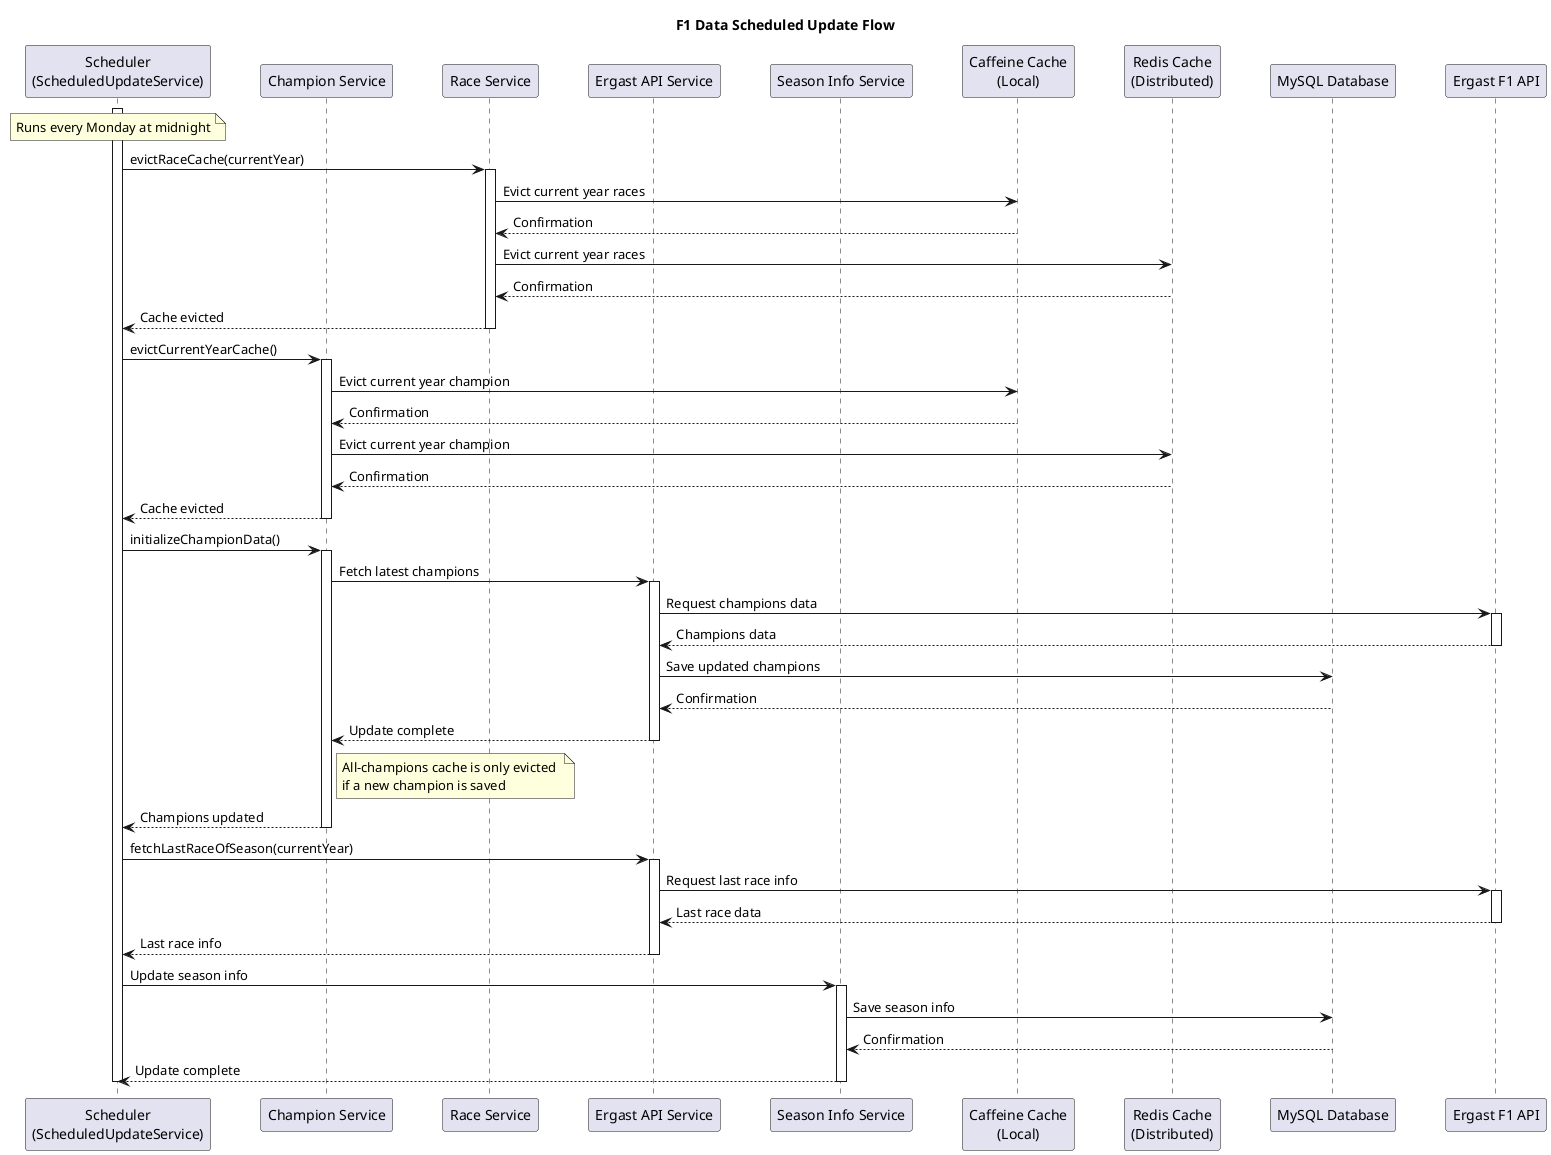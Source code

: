 @startuml Scheduled Data Update Flow

skinparam BoxPadding 10
skinparam ParticipantPadding 20

title F1 Data Scheduled Update Flow

participant "Scheduler\n(ScheduledUpdateService)" as Scheduler
participant "Champion Service" as ChampionService
participant "Race Service" as RaceService
participant "Ergast API Service" as ErgastService
participant "Season Info Service" as SeasonService
participant "Caffeine Cache\n(Local)" as LocalCache
participant "Redis Cache\n(Distributed)" as Redis
participant "MySQL Database" as DB
participant "Ergast F1 API" as ExternalAPI

note over Scheduler: Runs every Monday at midnight

activate Scheduler

Scheduler -> RaceService: evictRaceCache(currentYear)
activate RaceService

RaceService -> LocalCache: Evict current year races
LocalCache --> RaceService: Confirmation

RaceService -> Redis: Evict current year races
Redis --> RaceService: Confirmation

RaceService --> Scheduler: Cache evicted
deactivate RaceService

Scheduler -> ChampionService: evictCurrentYearCache()
activate ChampionService

ChampionService -> LocalCache: Evict current year champion
LocalCache --> ChampionService: Confirmation

ChampionService -> Redis: Evict current year champion
Redis --> ChampionService: Confirmation

ChampionService --> Scheduler: Cache evicted
deactivate ChampionService

Scheduler -> ChampionService: initializeChampionData()
activate ChampionService

ChampionService -> ErgastService: Fetch latest champions
activate ErgastService

ErgastService -> ExternalAPI: Request champions data
activate ExternalAPI
ExternalAPI --> ErgastService: Champions data
deactivate ExternalAPI

ErgastService -> DB: Save updated champions
DB --> ErgastService: Confirmation

ErgastService --> ChampionService: Update complete
deactivate ErgastService

note right of ChampionService
  All-champions cache is only evicted 
  if a new champion is saved
end note

ChampionService --> Scheduler: Champions updated
deactivate ChampionService

Scheduler -> ErgastService: fetchLastRaceOfSeason(currentYear)
activate ErgastService

ErgastService -> ExternalAPI: Request last race info
activate ExternalAPI
ExternalAPI --> ErgastService: Last race data
deactivate ExternalAPI

ErgastService --> Scheduler: Last race info
deactivate ErgastService

Scheduler -> SeasonService: Update season info
activate SeasonService

SeasonService -> DB: Save season info
DB --> SeasonService: Confirmation

SeasonService --> Scheduler: Update complete
deactivate SeasonService

deactivate Scheduler

@enduml 